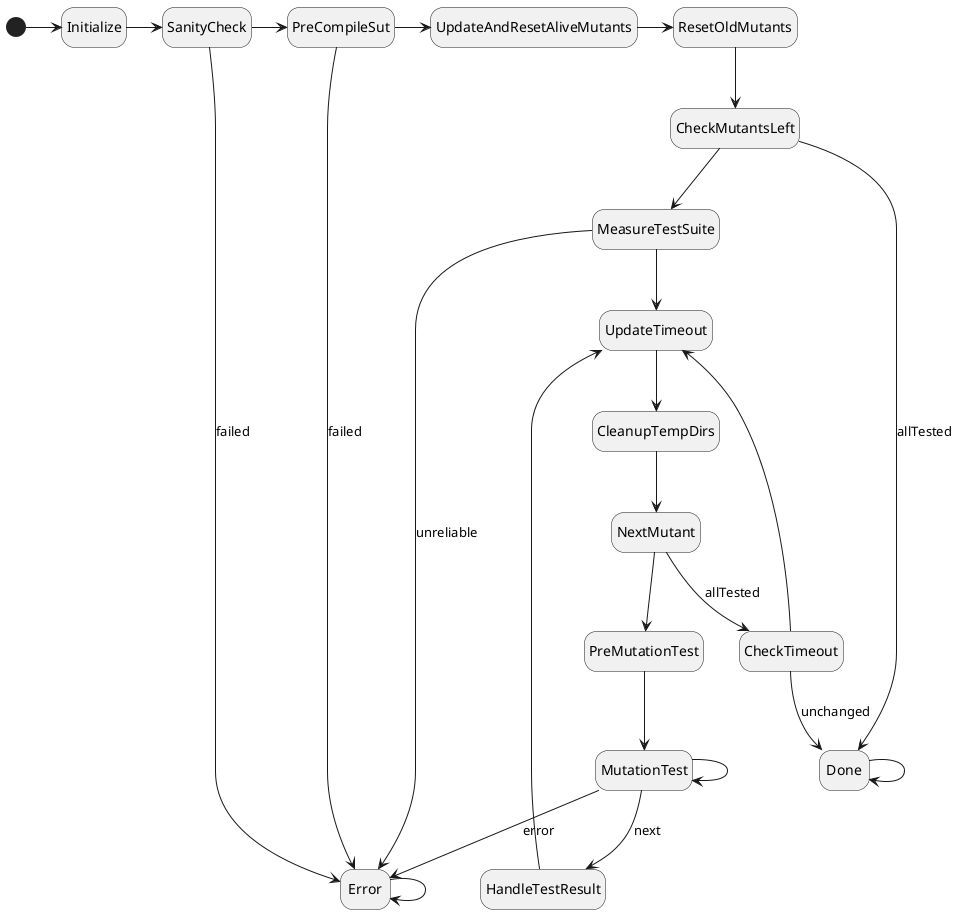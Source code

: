 @startuml
hide empty description

[*] -> Initialize

Initialize -> SanityCheck

SanityCheck --> Error : failed
SanityCheck -> PreCompileSut

PreCompileSut --> Error : failed
PreCompileSut -> UpdateAndResetAliveMutants

UpdateAndResetAliveMutants -> ResetOldMutants

ResetOldMutants --> CheckMutantsLeft

UpdateTimeout --> CleanupTempDirs

CleanupTempDirs --> NextMutant

CheckMutantsLeft --> Done : allTested
CheckMutantsLeft --> MeasureTestSuite

MeasureTestSuite --> Error : unreliable
MeasureTestSuite --> UpdateTimeout

NextMutant --> CheckTimeout : allTested
NextMutant --> PreMutationTest

PreMutationTest --> MutationTest

MutationTest --> HandleTestResult : next
MutationTest --> Error : error
MutationTest --> MutationTest

HandleTestResult --> UpdateTimeout

CheckTimeout --> Done : unchanged
CheckTimeout --> UpdateTimeout

Done --> Done

Error --> Error
@enduml
